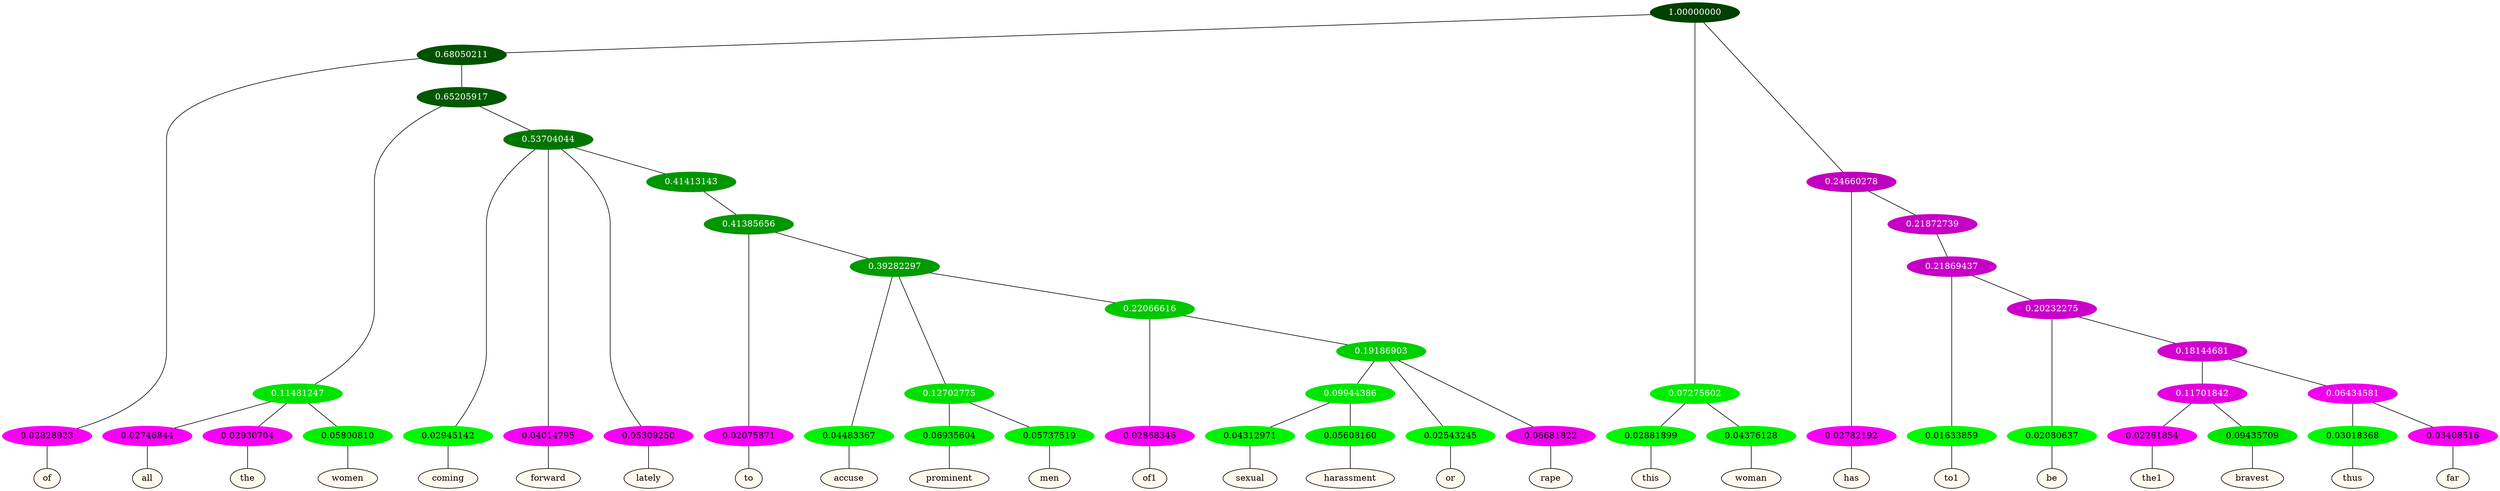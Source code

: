 graph {
	node [format=png height=0.15 nodesep=0.001 ordering=out overlap=prism overlap_scaling=0.01 ranksep=0.001 ratio=0.2 style=filled width=0.15]
	{
		rank=same
		a_w_4 [label=of color=black fillcolor=floralwhite style="filled,solid"]
		a_w_13 [label=all color=black fillcolor=floralwhite style="filled,solid"]
		a_w_14 [label=the color=black fillcolor=floralwhite style="filled,solid"]
		a_w_15 [label=women color=black fillcolor=floralwhite style="filled,solid"]
		a_w_16 [label=coming color=black fillcolor=floralwhite style="filled,solid"]
		a_w_17 [label=forward color=black fillcolor=floralwhite style="filled,solid"]
		a_w_18 [label=lately color=black fillcolor=floralwhite style="filled,solid"]
		a_w_25 [label=to color=black fillcolor=floralwhite style="filled,solid"]
		a_w_29 [label=accuse color=black fillcolor=floralwhite style="filled,solid"]
		a_w_36 [label=prominent color=black fillcolor=floralwhite style="filled,solid"]
		a_w_37 [label=men color=black fillcolor=floralwhite style="filled,solid"]
		a_w_38 [label=of1 color=black fillcolor=floralwhite style="filled,solid"]
		a_w_43 [label=sexual color=black fillcolor=floralwhite style="filled,solid"]
		a_w_44 [label=harassment color=black fillcolor=floralwhite style="filled,solid"]
		a_w_41 [label=or color=black fillcolor=floralwhite style="filled,solid"]
		a_w_42 [label=rape color=black fillcolor=floralwhite style="filled,solid"]
		a_w_6 [label=this color=black fillcolor=floralwhite style="filled,solid"]
		a_w_7 [label=woman color=black fillcolor=floralwhite style="filled,solid"]
		a_w_8 [label=has color=black fillcolor=floralwhite style="filled,solid"]
		a_w_20 [label=to1 color=black fillcolor=floralwhite style="filled,solid"]
		a_w_23 [label=be color=black fillcolor=floralwhite style="filled,solid"]
		a_w_32 [label=the1 color=black fillcolor=floralwhite style="filled,solid"]
		a_w_33 [label=bravest color=black fillcolor=floralwhite style="filled,solid"]
		a_w_34 [label=thus color=black fillcolor=floralwhite style="filled,solid"]
		a_w_35 [label=far color=black fillcolor=floralwhite style="filled,solid"]
	}
	a_n_4 -- a_w_4
	a_n_13 -- a_w_13
	a_n_14 -- a_w_14
	a_n_15 -- a_w_15
	a_n_16 -- a_w_16
	a_n_17 -- a_w_17
	a_n_18 -- a_w_18
	a_n_25 -- a_w_25
	a_n_29 -- a_w_29
	a_n_36 -- a_w_36
	a_n_37 -- a_w_37
	a_n_38 -- a_w_38
	a_n_43 -- a_w_43
	a_n_44 -- a_w_44
	a_n_41 -- a_w_41
	a_n_42 -- a_w_42
	a_n_6 -- a_w_6
	a_n_7 -- a_w_7
	a_n_8 -- a_w_8
	a_n_20 -- a_w_20
	a_n_23 -- a_w_23
	a_n_32 -- a_w_32
	a_n_33 -- a_w_33
	a_n_34 -- a_w_34
	a_n_35 -- a_w_35
	{
		rank=same
		a_n_4 [label=0.02828923 color="0.835 1.000 0.972" fontcolor=black]
		a_n_13 [label=0.02746844 color="0.835 1.000 0.973" fontcolor=black]
		a_n_14 [label=0.02930704 color="0.835 1.000 0.971" fontcolor=black]
		a_n_15 [label=0.05800810 color="0.334 1.000 0.942" fontcolor=black]
		a_n_16 [label=0.02945142 color="0.334 1.000 0.971" fontcolor=black]
		a_n_17 [label=0.04014795 color="0.835 1.000 0.960" fontcolor=black]
		a_n_18 [label=0.05309250 color="0.835 1.000 0.947" fontcolor=black]
		a_n_25 [label=0.02075871 color="0.835 1.000 0.979" fontcolor=black]
		a_n_29 [label=0.04483367 color="0.334 1.000 0.955" fontcolor=black]
		a_n_36 [label=0.06935604 color="0.334 1.000 0.931" fontcolor=black]
		a_n_37 [label=0.05737519 color="0.334 1.000 0.943" fontcolor=black]
		a_n_38 [label=0.02868346 color="0.835 1.000 0.971" fontcolor=black]
		a_n_43 [label=0.04312971 color="0.334 1.000 0.957" fontcolor=black]
		a_n_44 [label=0.05608160 color="0.334 1.000 0.944" fontcolor=black]
		a_n_41 [label=0.02543245 color="0.334 1.000 0.975" fontcolor=black]
		a_n_42 [label=0.06681822 color="0.835 1.000 0.933" fontcolor=black]
		a_n_6 [label=0.02881899 color="0.334 1.000 0.971" fontcolor=black]
		a_n_7 [label=0.04376128 color="0.334 1.000 0.956" fontcolor=black]
		a_n_8 [label=0.02782192 color="0.835 1.000 0.972" fontcolor=black]
		a_n_20 [label=0.01633859 color="0.334 1.000 0.984" fontcolor=black]
		a_n_23 [label=0.02080637 color="0.334 1.000 0.979" fontcolor=black]
		a_n_32 [label=0.02261854 color="0.835 1.000 0.977" fontcolor=black]
		a_n_33 [label=0.09435709 color="0.334 1.000 0.906" fontcolor=black]
		a_n_34 [label=0.03018368 color="0.334 1.000 0.970" fontcolor=black]
		a_n_35 [label=0.03408516 color="0.835 1.000 0.966" fontcolor=black]
	}
	a_n_0 [label=1.00000000 color="0.334 1.000 0.250" fontcolor=grey99]
	a_n_1 [label=0.68050211 color="0.334 1.000 0.319" fontcolor=grey99]
	a_n_0 -- a_n_1
	a_n_2 [label=0.07275602 color="0.334 1.000 0.927" fontcolor=grey99]
	a_n_0 -- a_n_2
	a_n_3 [label=0.24660278 color="0.835 1.000 0.753" fontcolor=grey99]
	a_n_0 -- a_n_3
	a_n_1 -- a_n_4
	a_n_5 [label=0.65205917 color="0.334 1.000 0.348" fontcolor=grey99]
	a_n_1 -- a_n_5
	a_n_2 -- a_n_6
	a_n_2 -- a_n_7
	a_n_3 -- a_n_8
	a_n_9 [label=0.21872739 color="0.835 1.000 0.781" fontcolor=grey99]
	a_n_3 -- a_n_9
	a_n_10 [label=0.11481247 color="0.334 1.000 0.885" fontcolor=grey99]
	a_n_5 -- a_n_10
	a_n_11 [label=0.53704044 color="0.334 1.000 0.463" fontcolor=grey99]
	a_n_5 -- a_n_11
	a_n_12 [label=0.21869437 color="0.835 1.000 0.781" fontcolor=grey99]
	a_n_9 -- a_n_12
	a_n_10 -- a_n_13
	a_n_10 -- a_n_14
	a_n_10 -- a_n_15
	a_n_11 -- a_n_16
	a_n_11 -- a_n_17
	a_n_11 -- a_n_18
	a_n_19 [label=0.41413143 color="0.334 1.000 0.586" fontcolor=grey99]
	a_n_11 -- a_n_19
	a_n_12 -- a_n_20
	a_n_21 [label=0.20232275 color="0.835 1.000 0.798" fontcolor=grey99]
	a_n_12 -- a_n_21
	a_n_22 [label=0.41385656 color="0.334 1.000 0.586" fontcolor=grey99]
	a_n_19 -- a_n_22
	a_n_21 -- a_n_23
	a_n_24 [label=0.18144681 color="0.835 1.000 0.819" fontcolor=grey99]
	a_n_21 -- a_n_24
	a_n_22 -- a_n_25
	a_n_26 [label=0.39282297 color="0.334 1.000 0.607" fontcolor=grey99]
	a_n_22 -- a_n_26
	a_n_27 [label=0.11701842 color="0.835 1.000 0.883" fontcolor=grey99]
	a_n_24 -- a_n_27
	a_n_28 [label=0.06434581 color="0.835 1.000 0.936" fontcolor=grey99]
	a_n_24 -- a_n_28
	a_n_26 -- a_n_29
	a_n_30 [label=0.12702775 color="0.334 1.000 0.873" fontcolor=grey99]
	a_n_26 -- a_n_30
	a_n_31 [label=0.22066616 color="0.334 1.000 0.779" fontcolor=grey99]
	a_n_26 -- a_n_31
	a_n_27 -- a_n_32
	a_n_27 -- a_n_33
	a_n_28 -- a_n_34
	a_n_28 -- a_n_35
	a_n_30 -- a_n_36
	a_n_30 -- a_n_37
	a_n_31 -- a_n_38
	a_n_39 [label=0.19186903 color="0.334 1.000 0.808" fontcolor=grey99]
	a_n_31 -- a_n_39
	a_n_40 [label=0.09944386 color="0.334 1.000 0.901" fontcolor=grey99]
	a_n_39 -- a_n_40
	a_n_39 -- a_n_41
	a_n_39 -- a_n_42
	a_n_40 -- a_n_43
	a_n_40 -- a_n_44
}
